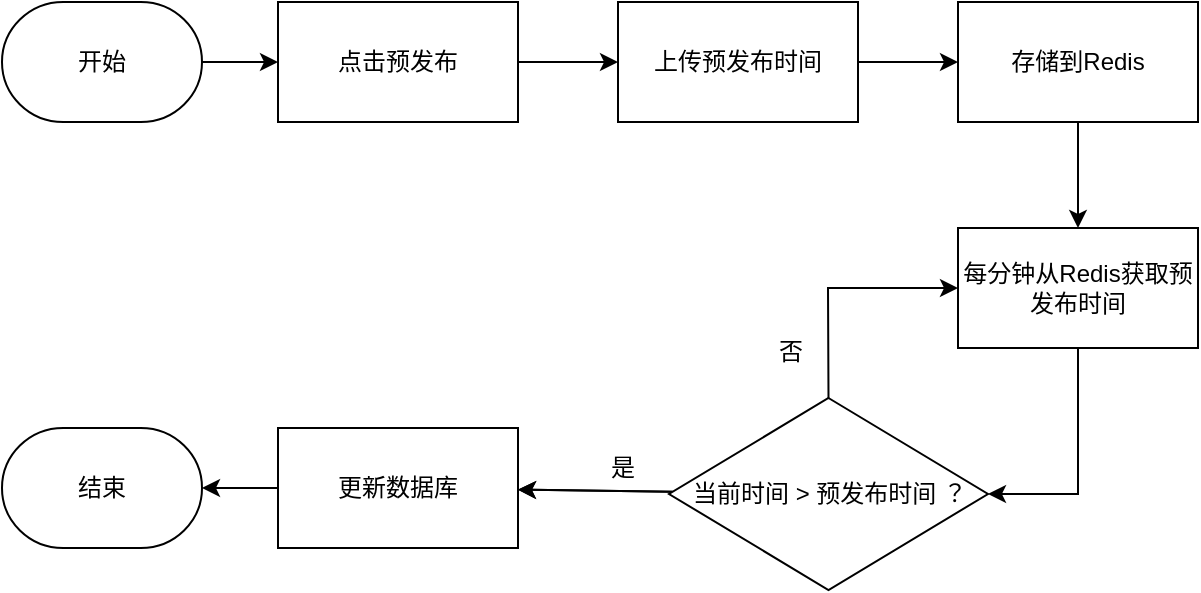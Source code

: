 <mxfile scale="20" border="20">
    <diagram id="CX3G9Xh7dB3GCvSDx5av" name="第 1 页">
        <mxGraphModel dx="967" dy="571" grid="0" gridSize="10" guides="1" tooltips="1" connect="1" arrows="1" fold="1" page="1" pageScale="1" pageWidth="1169" pageHeight="827" background="#ffffff" math="0" shadow="0">
            <root>
                <mxCell id="0"/>
                <mxCell id="1" parent="0"/>
                <mxCell id="249" value="" style="edgeStyle=none;html=1;strokeColor=#000000;strokeWidth=1;" parent="1" source="247" target="248" edge="1">
                    <mxGeometry relative="1" as="geometry"/>
                </mxCell>
                <mxCell id="247" value="点击预发布" style="rounded=0;whiteSpace=wrap;html=1;fillColor=#FFFFFF;strokeColor=#000000;fontColor=#000000;strokeWidth=1;" parent="1" vertex="1">
                    <mxGeometry x="171" y="231" width="120" height="60" as="geometry"/>
                </mxCell>
                <mxCell id="296" value="" style="edgeStyle=none;html=1;" parent="1" source="248" edge="1">
                    <mxGeometry relative="1" as="geometry">
                        <mxPoint x="372" y="250.375" as="targetPoint"/>
                    </mxGeometry>
                </mxCell>
                <mxCell id="298" value="" style="edgeStyle=none;html=1;strokeColor=#000000;" parent="1" source="248" target="297" edge="1">
                    <mxGeometry relative="1" as="geometry"/>
                </mxCell>
                <mxCell id="248" value="上传&lt;span style=&quot;&quot;&gt;预发布时间&lt;/span&gt;" style="rounded=0;whiteSpace=wrap;html=1;fillColor=#FFFFFF;strokeColor=#000000;fontColor=#000000;strokeWidth=1;" parent="1" vertex="1">
                    <mxGeometry x="341" y="231" width="120" height="60" as="geometry"/>
                </mxCell>
                <mxCell id="287" value="" style="edgeStyle=none;html=1;strokeColor=#000000;strokeWidth=1;fontColor=#000000;" parent="1" source="273" target="286" edge="1">
                    <mxGeometry relative="1" as="geometry"/>
                </mxCell>
                <mxCell id="292" value="" style="edgeStyle=none;html=1;strokeColor=#000000;strokeWidth=1;fontColor=#000000;" parent="1" source="273" target="286" edge="1">
                    <mxGeometry relative="1" as="geometry"/>
                </mxCell>
                <mxCell id="301" style="edgeStyle=none;html=1;exitX=0.5;exitY=0;exitDx=0;exitDy=0;entryX=0;entryY=0.5;entryDx=0;entryDy=0;strokeColor=#000000;rounded=0;" parent="1" source="273" target="299" edge="1">
                    <mxGeometry relative="1" as="geometry">
                        <Array as="points">
                            <mxPoint x="446" y="374"/>
                        </Array>
                    </mxGeometry>
                </mxCell>
                <mxCell id="273" value="当前时间 &amp;gt; 预发布时间 ？" style="rhombus;whiteSpace=wrap;html=1;rounded=0;strokeColor=#000000;fontFamily=Helvetica;fontSize=12;fontColor=#000000;fillColor=#FFFFFF;strokeWidth=1;" parent="1" vertex="1">
                    <mxGeometry x="366.5" y="429" width="159.5" height="96" as="geometry"/>
                </mxCell>
                <mxCell id="281" style="edgeStyle=none;html=1;exitX=1;exitY=0.5;exitDx=0;exitDy=0;exitPerimeter=0;entryX=0;entryY=0.5;entryDx=0;entryDy=0;fontColor=#000000;strokeColor=#000000;strokeWidth=1;" parent="1" source="280" target="247" edge="1">
                    <mxGeometry relative="1" as="geometry"/>
                </mxCell>
                <mxCell id="280" value="开始" style="strokeWidth=1;html=1;shape=mxgraph.flowchart.terminator;whiteSpace=wrap;strokeColor=#000000;fontColor=#000000;fillColor=#FFFFFF;" parent="1" vertex="1">
                    <mxGeometry x="33" y="231" width="100" height="60" as="geometry"/>
                </mxCell>
                <mxCell id="291" style="edgeStyle=none;html=1;exitX=0;exitY=0.5;exitDx=0;exitDy=0;entryX=1;entryY=0.5;entryDx=0;entryDy=0;entryPerimeter=0;strokeColor=#000000;strokeWidth=1;fontColor=#000000;" parent="1" source="286" target="288" edge="1">
                    <mxGeometry relative="1" as="geometry"/>
                </mxCell>
                <mxCell id="286" value="更新数据库" style="whiteSpace=wrap;html=1;fillColor=#FFFFFF;strokeColor=#000000;fontColor=#000000;rounded=0;strokeWidth=1;" parent="1" vertex="1">
                    <mxGeometry x="171" y="444" width="120" height="60" as="geometry"/>
                </mxCell>
                <mxCell id="288" value="结束" style="strokeWidth=1;html=1;shape=mxgraph.flowchart.terminator;whiteSpace=wrap;strokeColor=#000000;fontColor=#000000;fillColor=#FFFFFF;" parent="1" vertex="1">
                    <mxGeometry x="33" y="444" width="100" height="60" as="geometry"/>
                </mxCell>
                <mxCell id="293" value="是" style="text;html=1;align=center;verticalAlign=middle;resizable=0;points=[];autosize=1;strokeColor=none;fillColor=none;fontColor=#000000;" parent="1" vertex="1">
                    <mxGeometry x="328" y="451" width="30" height="26" as="geometry"/>
                </mxCell>
                <mxCell id="300" value="" style="edgeStyle=none;html=1;strokeColor=#000000;" parent="1" source="297" target="299" edge="1">
                    <mxGeometry relative="1" as="geometry"/>
                </mxCell>
                <mxCell id="297" value="存储到Redis" style="rounded=0;whiteSpace=wrap;html=1;fillColor=#FFFFFF;strokeColor=#000000;fontColor=#000000;strokeWidth=1;" parent="1" vertex="1">
                    <mxGeometry x="511" y="231" width="120" height="60" as="geometry"/>
                </mxCell>
                <mxCell id="302" style="edgeStyle=none;html=1;exitX=0.5;exitY=1;exitDx=0;exitDy=0;entryX=1;entryY=0.5;entryDx=0;entryDy=0;strokeColor=#000000;rounded=0;" parent="1" source="299" target="273" edge="1">
                    <mxGeometry relative="1" as="geometry">
                        <Array as="points">
                            <mxPoint x="571" y="477"/>
                        </Array>
                    </mxGeometry>
                </mxCell>
                <mxCell id="299" value="每分钟从Redis获取预发布时间" style="whiteSpace=wrap;html=1;fillColor=#FFFFFF;strokeColor=#000000;fontColor=#000000;rounded=0;strokeWidth=1;" parent="1" vertex="1">
                    <mxGeometry x="511" y="344" width="120" height="60" as="geometry"/>
                </mxCell>
                <mxCell id="303" value="&lt;font color=&quot;#000000&quot;&gt;否&lt;/font&gt;" style="text;html=1;align=center;verticalAlign=middle;resizable=0;points=[];autosize=1;strokeColor=none;fillColor=none;" parent="1" vertex="1">
                    <mxGeometry x="412" y="393" width="30" height="26" as="geometry"/>
                </mxCell>
            </root>
        </mxGraphModel>
    </diagram>
</mxfile>